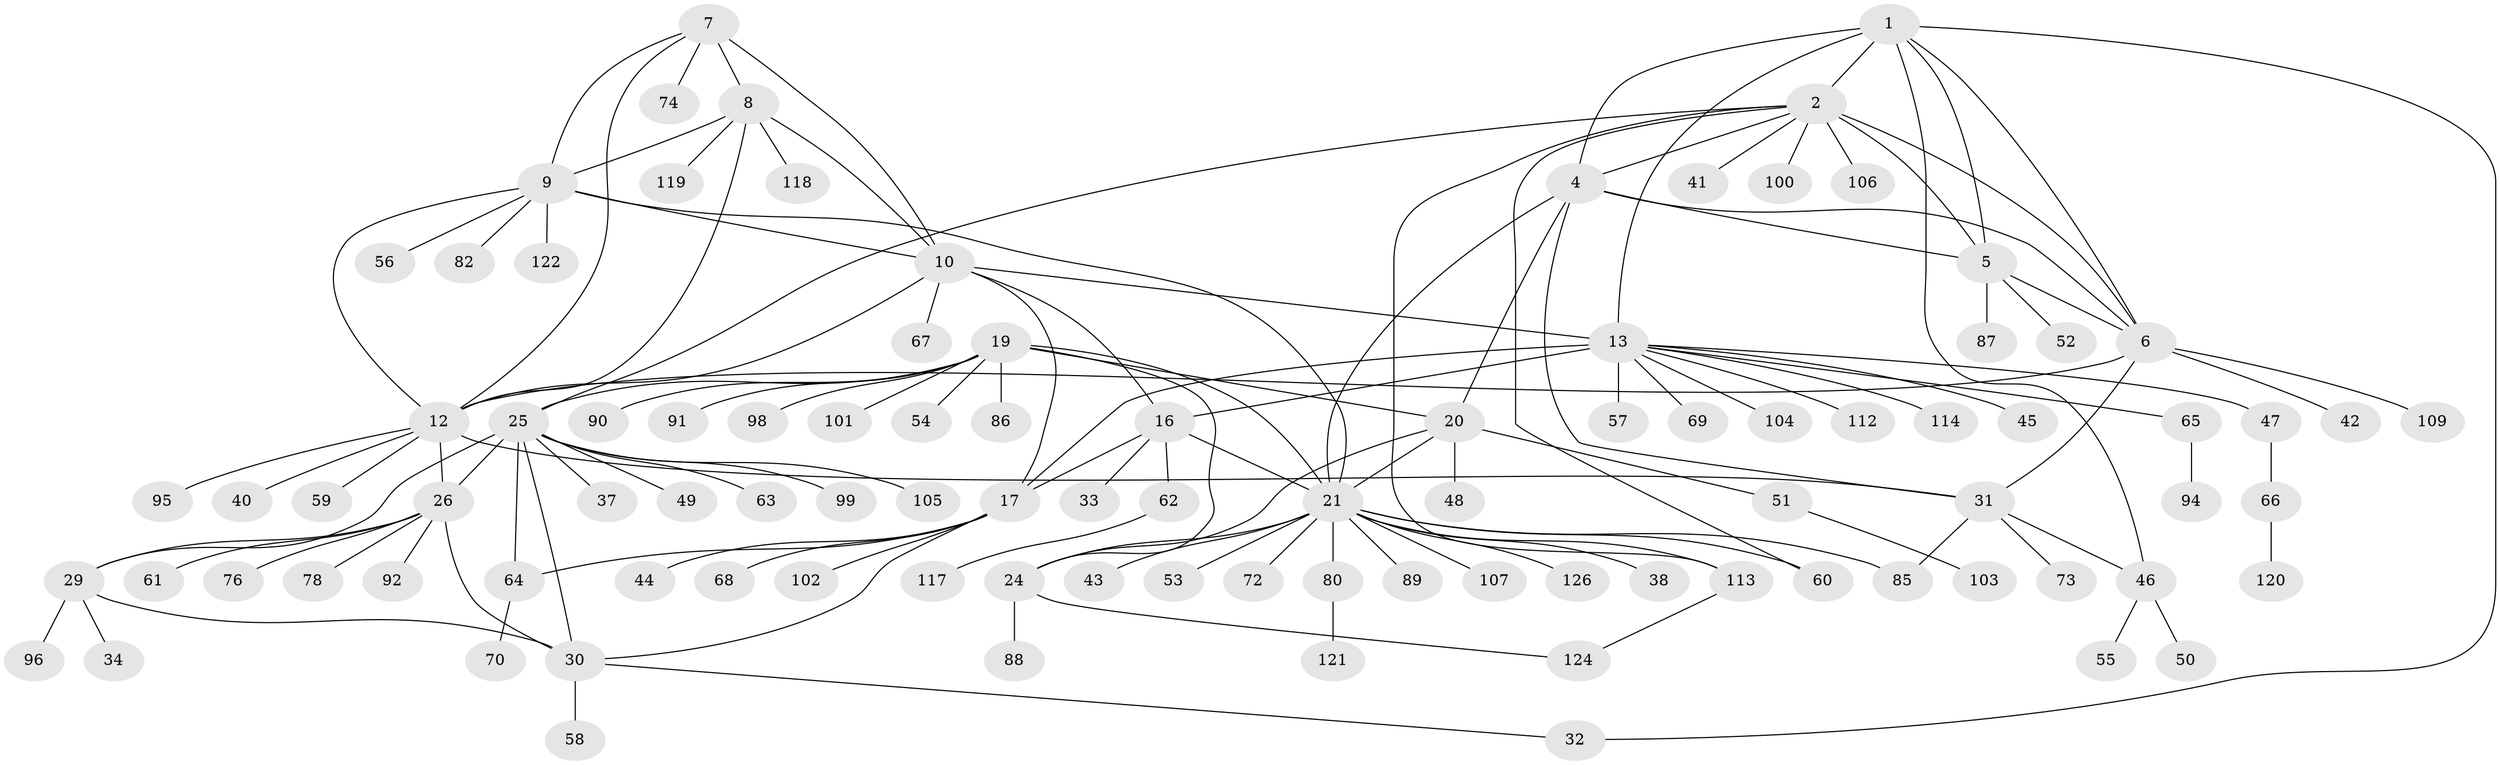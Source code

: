 // original degree distribution, {9: 0.05555555555555555, 8: 0.05555555555555555, 10: 0.007936507936507936, 7: 0.031746031746031744, 6: 0.047619047619047616, 11: 0.007936507936507936, 12: 0.023809523809523808, 13: 0.007936507936507936, 5: 0.007936507936507936, 2: 0.1111111111111111, 1: 0.5873015873015873, 3: 0.047619047619047616, 4: 0.007936507936507936}
// Generated by graph-tools (version 1.1) at 2025/11/02/27/25 16:11:31]
// undirected, 98 vertices, 134 edges
graph export_dot {
graph [start="1"]
  node [color=gray90,style=filled];
  1 [super="+108"];
  2 [super="+3"];
  4 [super="+115"];
  5 [super="+75"];
  6 [super="+71"];
  7 [super="+83"];
  8 [super="+11"];
  9;
  10 [super="+15"];
  12;
  13 [super="+14"];
  16 [super="+81"];
  17 [super="+18"];
  19 [super="+77"];
  20 [super="+22"];
  21 [super="+23"];
  24 [super="+36"];
  25 [super="+27"];
  26 [super="+28"];
  29 [super="+79"];
  30 [super="+35"];
  31 [super="+39"];
  32;
  33;
  34;
  37;
  38;
  40 [super="+84"];
  41;
  42;
  43;
  44;
  45;
  46;
  47 [super="+123"];
  48;
  49;
  50;
  51 [super="+93"];
  52;
  53;
  54;
  55;
  56;
  57;
  58;
  59 [super="+111"];
  60;
  61;
  62 [super="+116"];
  63;
  64 [super="+125"];
  65;
  66 [super="+110"];
  67;
  68;
  69;
  70;
  72;
  73;
  74;
  76;
  78;
  80 [super="+97"];
  82;
  85;
  86;
  87;
  88;
  89;
  90;
  91;
  92;
  94;
  95;
  96;
  98;
  99;
  100;
  101;
  102;
  103;
  104;
  105;
  106;
  107;
  109;
  112;
  113;
  114;
  117;
  118;
  119;
  120;
  121;
  122;
  124;
  126;
  1 -- 2 [weight=2];
  1 -- 4;
  1 -- 5;
  1 -- 6;
  1 -- 13;
  1 -- 32;
  1 -- 46;
  2 -- 4 [weight=2];
  2 -- 5 [weight=2];
  2 -- 6 [weight=2];
  2 -- 60;
  2 -- 106;
  2 -- 25;
  2 -- 100;
  2 -- 41;
  2 -- 113;
  4 -- 5;
  4 -- 6;
  4 -- 31;
  4 -- 21;
  4 -- 20;
  5 -- 6;
  5 -- 52;
  5 -- 87;
  6 -- 12;
  6 -- 31;
  6 -- 42;
  6 -- 109;
  7 -- 8 [weight=2];
  7 -- 9;
  7 -- 10;
  7 -- 12;
  7 -- 74;
  8 -- 9 [weight=2];
  8 -- 10 [weight=2];
  8 -- 12 [weight=2];
  8 -- 118;
  8 -- 119;
  9 -- 10;
  9 -- 12;
  9 -- 56;
  9 -- 82;
  9 -- 122;
  9 -- 21;
  10 -- 12;
  10 -- 16;
  10 -- 17 [weight=2];
  10 -- 67;
  10 -- 13 [weight=2];
  12 -- 26;
  12 -- 31;
  12 -- 40;
  12 -- 59;
  12 -- 95;
  13 -- 16 [weight=2];
  13 -- 17 [weight=4];
  13 -- 112;
  13 -- 65;
  13 -- 69;
  13 -- 104;
  13 -- 45;
  13 -- 47;
  13 -- 114;
  13 -- 57;
  16 -- 17 [weight=2];
  16 -- 33;
  16 -- 62;
  16 -- 21;
  17 -- 30;
  17 -- 68;
  17 -- 102;
  17 -- 44;
  17 -- 64;
  19 -- 20 [weight=2];
  19 -- 21 [weight=2];
  19 -- 24;
  19 -- 25;
  19 -- 54;
  19 -- 86;
  19 -- 90;
  19 -- 91;
  19 -- 98;
  19 -- 101;
  20 -- 21 [weight=4];
  20 -- 24 [weight=2];
  20 -- 48;
  20 -- 51;
  21 -- 24 [weight=2];
  21 -- 43;
  21 -- 53;
  21 -- 60;
  21 -- 72;
  21 -- 80;
  21 -- 89;
  21 -- 126;
  21 -- 38;
  21 -- 107;
  21 -- 113;
  21 -- 85;
  24 -- 88;
  24 -- 124;
  25 -- 26 [weight=4];
  25 -- 29 [weight=2];
  25 -- 30 [weight=2];
  25 -- 37;
  25 -- 99;
  25 -- 105;
  25 -- 64;
  25 -- 49;
  25 -- 63;
  26 -- 29 [weight=2];
  26 -- 30 [weight=2];
  26 -- 76;
  26 -- 78;
  26 -- 61;
  26 -- 92;
  29 -- 30;
  29 -- 34;
  29 -- 96;
  30 -- 58;
  30 -- 32;
  31 -- 46;
  31 -- 85;
  31 -- 73;
  46 -- 50;
  46 -- 55;
  47 -- 66;
  51 -- 103;
  62 -- 117;
  64 -- 70;
  65 -- 94;
  66 -- 120;
  80 -- 121;
  113 -- 124;
}
